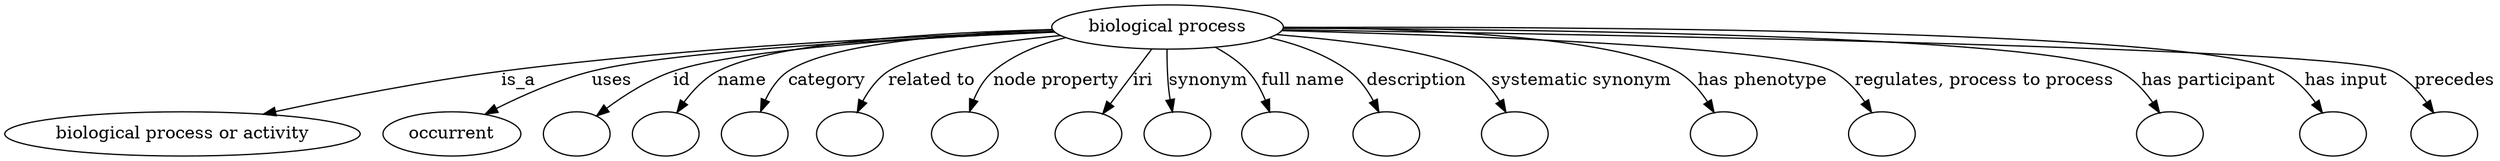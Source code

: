 digraph {
	graph [bb="0,0,1663.5,122"];
	node [label="\N"];
	"biological process"	 [height=0.5,
		label="biological process",
		pos="800.51,104",
		width=2.0612];
	"biological process or activity"	 [height=0.5,
		pos="112.51,18",
		width=3.1254];
	"biological process" -> "biological process or activity"	 [label=is_a,
		lp="352.79,61",
		pos="e,171.75,33.308 726.94,101.35 635.9,97.357 476.34,88.02 340.96,68 287.01,60.021 226.77,46.647 181.7,35.738"];
	occurrent	 [height=0.5,
		pos="286.51,18",
		width=1.2082];
	"biological process" -> occurrent	 [label=uses,
		lp="420.57,61",
		pos="e,314.28,32.184 727.92,99.922 631.65,94.067 467.08,82.385 408.4,68 378.92,60.772 347.25,47.601 323.58,36.59"];
	id	 [color=black,
		height=0.5,
		label="",
		pos="374.51,18",
		width=0.75];
	"biological process" -> id	 [color=black,
		label=id,
		lp="474.96,61",
		pos="e,393.75,31.046 728.53,99.39 645.85,93.535 515.58,82.432 468.63,68 445.13,60.779 420.68,47.588 402.59,36.568",
		style=solid];
	name	 [color=black,
		height=0.5,
		label="",
		pos="446.51,18",
		width=0.75];
	"biological process" -> name	 [color=black,
		label=name,
		lp="519.67,61",
		pos="e,459.96,33.893 727.92,100.05 653.39,95.13 542.98,85.206 504.2,68 490.3,61.833 477.27,51.149 467.12,41.236",
		style=solid];
	category	 [color=black,
		height=0.5,
		label="",
		pos="518.51,18",
		width=0.75];
	"biological process" -> category	 [color=black,
		label=category,
		lp="576.61,61",
		pos="e,525.88,35.668 728.15,99.96 665.59,95.314 580.86,85.9 552.32,68 543.36,62.38 536.21,53.419 530.84,44.625",
		style=solid];
	"related to"	 [color=black,
		height=0.5,
		label="",
		pos="590.51,18",
		width=0.75];
	"biological process" -> "related to"	 [color=black,
		label="related to",
		lp="642.75,61",
		pos="e,595.27,35.889 731.97,96.929 687.36,91.156 634.22,81.697 616.04,68 608.46,62.29 602.96,53.691 599.04,45.227",
		style=solid];
	"node property"	 [color=black,
		height=0.5,
		label="",
		pos="662.51,18",
		width=0.75];
	"biological process" -> "node property"	 [color=black,
		label="node property",
		lp="721.59,61",
		pos="e,665.6,35.95 744.88,91.937 719.05,85.381 691.95,76.824 682.37,68 675.93,62.062 671.54,53.759 668.56,45.622",
		style=solid];
	iri	 [color=black,
		height=0.5,
		label="",
		pos="734.51,18",
		width=0.75];
	"biological process" -> iri	 [color=black,
		label=iri,
		lp="777.74,61",
		pos="e,746.84,34.056 786.84,86.181 777.08,73.469 763.85,56.224 753.13,42.258",
		style=solid];
	synonym	 [color=black,
		height=0.5,
		label="",
		pos="806.51,18",
		width=0.75];
	"biological process" -> synonym	 [color=black,
		label=synonym,
		lp="827.18,61",
		pos="e,803.38,35.891 800.17,85.921 800.14,76.408 800.33,64.557 801.18,54 801.39,51.41 801.66,48.723 801.99,46.037",
		style=solid];
	"full name"	 [color=black,
		height=0.5,
		label="",
		pos="878.51,18",
		width=0.75];
	"biological process" -> "full name"	 [color=black,
		label="full name",
		lp="889.14,61",
		pos="e,871.93,35.479 829.78,87.388 837.8,81.916 846.05,75.331 852.51,68 858.56,61.141 863.66,52.629 867.69,44.583",
		style=solid];
	description	 [color=black,
		height=0.5,
		label="",
		pos="950.51,18",
		width=0.75];
	"biological process" -> description	 [color=black,
		label=description,
		lp="964.62,61",
		pos="e,943.5,35.565 862.91,94.095 882.45,88.75 903.16,80.553 919.51,68 927.49,61.879 933.91,53.076 938.8,44.557",
		style=solid];
	"systematic synonym"	 [color=black,
		height=0.5,
		label="",
		pos="1035.5,18",
		width=0.75];
	"biological process" -> "systematic synonym"	 [color=black,
		label="systematic synonym",
		lp="1071.5,61",
		pos="e,1027.3,35.542 869.18,97.103 917.84,91.194 978.14,81.489 999.51,68 1008.7,62.178 1016.3,53.058 1022.1,44.192",
		style=solid];
	"has phenotype"	 [color=black,
		height=0.5,
		label="",
		pos="1172.5,18",
		width=0.75];
	"biological process" -> "has phenotype"	 [color=black,
		label="has phenotype",
		lp="1189.8,61",
		pos="e,1163.4,35.371 874.61,102.52 958.64,99.712 1089.6,91.575 1132.5,68 1142.7,62.406 1151.2,53.038 1157.8,43.914",
		style=solid];
	"regulates, process to process"	 [color=black,
		height=0.5,
		label="",
		pos="1275.5,18",
		width=0.75];
	"biological process" -> "regulates, process to process"	 [color=black,
		label="regulates, process to process",
		lp="1330.2,61",
		pos="e,1266.1,35.002 873.88,100.97 989.05,95.757 1202.4,84.078 1233.5,68 1244.3,62.415 1253.4,52.742 1260.4,43.382",
		style=solid];
	"has participant"	 [color=black,
		height=0.5,
		label="",
		pos="1457.5,18",
		width=0.75];
	"biological process" -> "has participant"	 [color=black,
		label="has participant",
		lp="1473.5,61",
		pos="e,1447.6,35.122 874.8,102.83 1027.5,99.964 1366.2,91.065 1413.5,68 1424.8,62.51 1434.4,52.719 1441.7,43.247",
		style=solid];
	"has input"	 [color=black,
		height=0.5,
		label="",
		pos="1562.5,18",
		width=0.75];
	"biological process" -> "has input"	 [color=black,
		label="has input",
		lp="1563,61",
		pos="e,1552.6,35.161 874.98,103.53 1047,101.98 1461.7,95.411 1518.5,68 1529.8,62.558 1539.4,52.775 1546.7,43.296",
		style=solid];
	precedes	 [color=black,
		height=0.5,
		label="",
		pos="1636.5,18",
		width=0.75];
	"biological process" -> precedes	 [color=black,
		label=precedes,
		lp="1635,61",
		pos="e,1626.6,35.182 874.65,102.2 1065.4,97.35 1560.5,83.358 1592.5,68 1603.8,62.585 1613.4,52.805 1620.7,43.322",
		style=solid];
}

